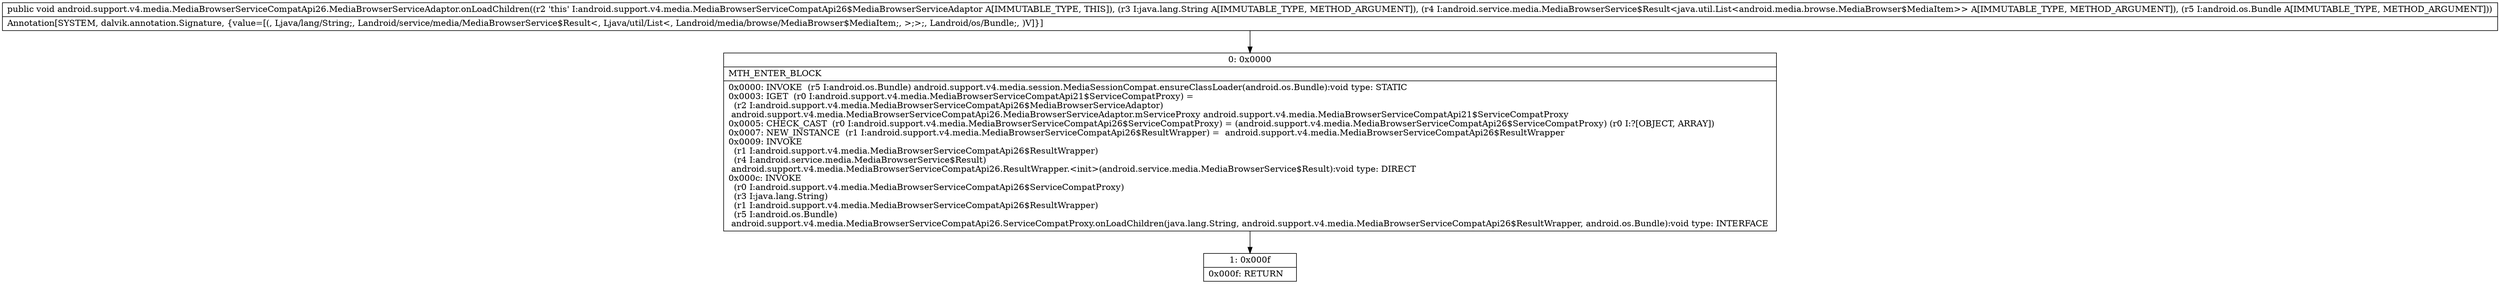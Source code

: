 digraph "CFG forandroid.support.v4.media.MediaBrowserServiceCompatApi26.MediaBrowserServiceAdaptor.onLoadChildren(Ljava\/lang\/String;Landroid\/service\/media\/MediaBrowserService$Result;Landroid\/os\/Bundle;)V" {
Node_0 [shape=record,label="{0\:\ 0x0000|MTH_ENTER_BLOCK\l|0x0000: INVOKE  (r5 I:android.os.Bundle) android.support.v4.media.session.MediaSessionCompat.ensureClassLoader(android.os.Bundle):void type: STATIC \l0x0003: IGET  (r0 I:android.support.v4.media.MediaBrowserServiceCompatApi21$ServiceCompatProxy) = \l  (r2 I:android.support.v4.media.MediaBrowserServiceCompatApi26$MediaBrowserServiceAdaptor)\l android.support.v4.media.MediaBrowserServiceCompatApi26.MediaBrowserServiceAdaptor.mServiceProxy android.support.v4.media.MediaBrowserServiceCompatApi21$ServiceCompatProxy \l0x0005: CHECK_CAST  (r0 I:android.support.v4.media.MediaBrowserServiceCompatApi26$ServiceCompatProxy) = (android.support.v4.media.MediaBrowserServiceCompatApi26$ServiceCompatProxy) (r0 I:?[OBJECT, ARRAY]) \l0x0007: NEW_INSTANCE  (r1 I:android.support.v4.media.MediaBrowserServiceCompatApi26$ResultWrapper) =  android.support.v4.media.MediaBrowserServiceCompatApi26$ResultWrapper \l0x0009: INVOKE  \l  (r1 I:android.support.v4.media.MediaBrowserServiceCompatApi26$ResultWrapper)\l  (r4 I:android.service.media.MediaBrowserService$Result)\l android.support.v4.media.MediaBrowserServiceCompatApi26.ResultWrapper.\<init\>(android.service.media.MediaBrowserService$Result):void type: DIRECT \l0x000c: INVOKE  \l  (r0 I:android.support.v4.media.MediaBrowserServiceCompatApi26$ServiceCompatProxy)\l  (r3 I:java.lang.String)\l  (r1 I:android.support.v4.media.MediaBrowserServiceCompatApi26$ResultWrapper)\l  (r5 I:android.os.Bundle)\l android.support.v4.media.MediaBrowserServiceCompatApi26.ServiceCompatProxy.onLoadChildren(java.lang.String, android.support.v4.media.MediaBrowserServiceCompatApi26$ResultWrapper, android.os.Bundle):void type: INTERFACE \l}"];
Node_1 [shape=record,label="{1\:\ 0x000f|0x000f: RETURN   \l}"];
MethodNode[shape=record,label="{public void android.support.v4.media.MediaBrowserServiceCompatApi26.MediaBrowserServiceAdaptor.onLoadChildren((r2 'this' I:android.support.v4.media.MediaBrowserServiceCompatApi26$MediaBrowserServiceAdaptor A[IMMUTABLE_TYPE, THIS]), (r3 I:java.lang.String A[IMMUTABLE_TYPE, METHOD_ARGUMENT]), (r4 I:android.service.media.MediaBrowserService$Result\<java.util.List\<android.media.browse.MediaBrowser$MediaItem\>\> A[IMMUTABLE_TYPE, METHOD_ARGUMENT]), (r5 I:android.os.Bundle A[IMMUTABLE_TYPE, METHOD_ARGUMENT]))  | Annotation[SYSTEM, dalvik.annotation.Signature, \{value=[(, Ljava\/lang\/String;, Landroid\/service\/media\/MediaBrowserService$Result\<, Ljava\/util\/List\<, Landroid\/media\/browse\/MediaBrowser$MediaItem;, \>;\>;, Landroid\/os\/Bundle;, )V]\}]\l}"];
MethodNode -> Node_0;
Node_0 -> Node_1;
}

